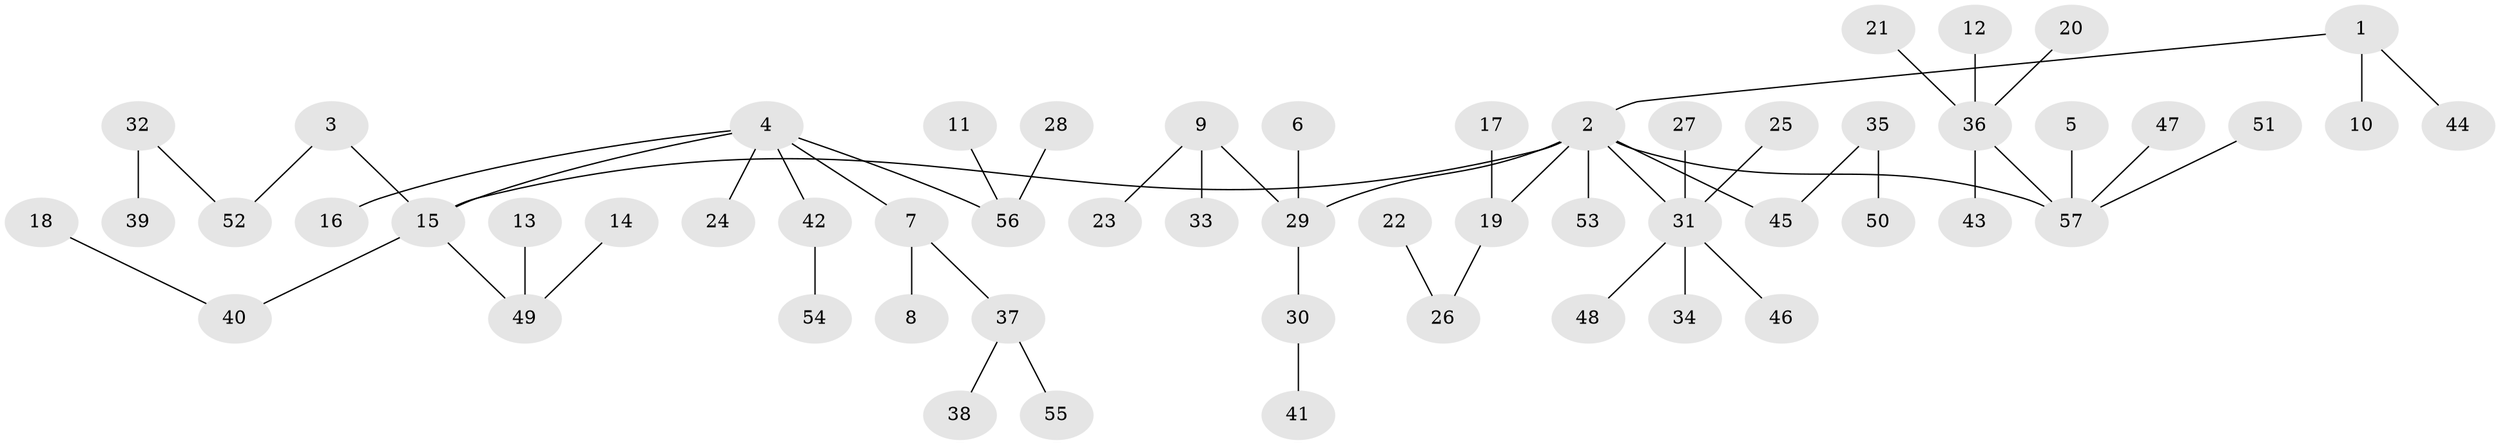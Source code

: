 // original degree distribution, {3: 0.14912280701754385, 7: 0.008771929824561403, 4: 0.07017543859649122, 6: 0.02631578947368421, 2: 0.2894736842105263, 1: 0.45614035087719296}
// Generated by graph-tools (version 1.1) at 2025/50/03/09/25 03:50:16]
// undirected, 57 vertices, 56 edges
graph export_dot {
graph [start="1"]
  node [color=gray90,style=filled];
  1;
  2;
  3;
  4;
  5;
  6;
  7;
  8;
  9;
  10;
  11;
  12;
  13;
  14;
  15;
  16;
  17;
  18;
  19;
  20;
  21;
  22;
  23;
  24;
  25;
  26;
  27;
  28;
  29;
  30;
  31;
  32;
  33;
  34;
  35;
  36;
  37;
  38;
  39;
  40;
  41;
  42;
  43;
  44;
  45;
  46;
  47;
  48;
  49;
  50;
  51;
  52;
  53;
  54;
  55;
  56;
  57;
  1 -- 2 [weight=1.0];
  1 -- 10 [weight=1.0];
  1 -- 44 [weight=1.0];
  2 -- 15 [weight=1.0];
  2 -- 19 [weight=1.0];
  2 -- 29 [weight=1.0];
  2 -- 31 [weight=1.0];
  2 -- 45 [weight=1.0];
  2 -- 53 [weight=1.0];
  2 -- 57 [weight=1.0];
  3 -- 15 [weight=1.0];
  3 -- 52 [weight=1.0];
  4 -- 7 [weight=1.0];
  4 -- 15 [weight=1.0];
  4 -- 16 [weight=1.0];
  4 -- 24 [weight=1.0];
  4 -- 42 [weight=1.0];
  4 -- 56 [weight=1.0];
  5 -- 57 [weight=1.0];
  6 -- 29 [weight=1.0];
  7 -- 8 [weight=1.0];
  7 -- 37 [weight=1.0];
  9 -- 23 [weight=1.0];
  9 -- 29 [weight=1.0];
  9 -- 33 [weight=1.0];
  11 -- 56 [weight=1.0];
  12 -- 36 [weight=1.0];
  13 -- 49 [weight=1.0];
  14 -- 49 [weight=1.0];
  15 -- 40 [weight=1.0];
  15 -- 49 [weight=1.0];
  17 -- 19 [weight=1.0];
  18 -- 40 [weight=1.0];
  19 -- 26 [weight=1.0];
  20 -- 36 [weight=1.0];
  21 -- 36 [weight=1.0];
  22 -- 26 [weight=1.0];
  25 -- 31 [weight=1.0];
  27 -- 31 [weight=1.0];
  28 -- 56 [weight=1.0];
  29 -- 30 [weight=1.0];
  30 -- 41 [weight=1.0];
  31 -- 34 [weight=1.0];
  31 -- 46 [weight=1.0];
  31 -- 48 [weight=1.0];
  32 -- 39 [weight=1.0];
  32 -- 52 [weight=1.0];
  35 -- 45 [weight=1.0];
  35 -- 50 [weight=1.0];
  36 -- 43 [weight=1.0];
  36 -- 57 [weight=1.0];
  37 -- 38 [weight=1.0];
  37 -- 55 [weight=1.0];
  42 -- 54 [weight=1.0];
  47 -- 57 [weight=1.0];
  51 -- 57 [weight=1.0];
}
